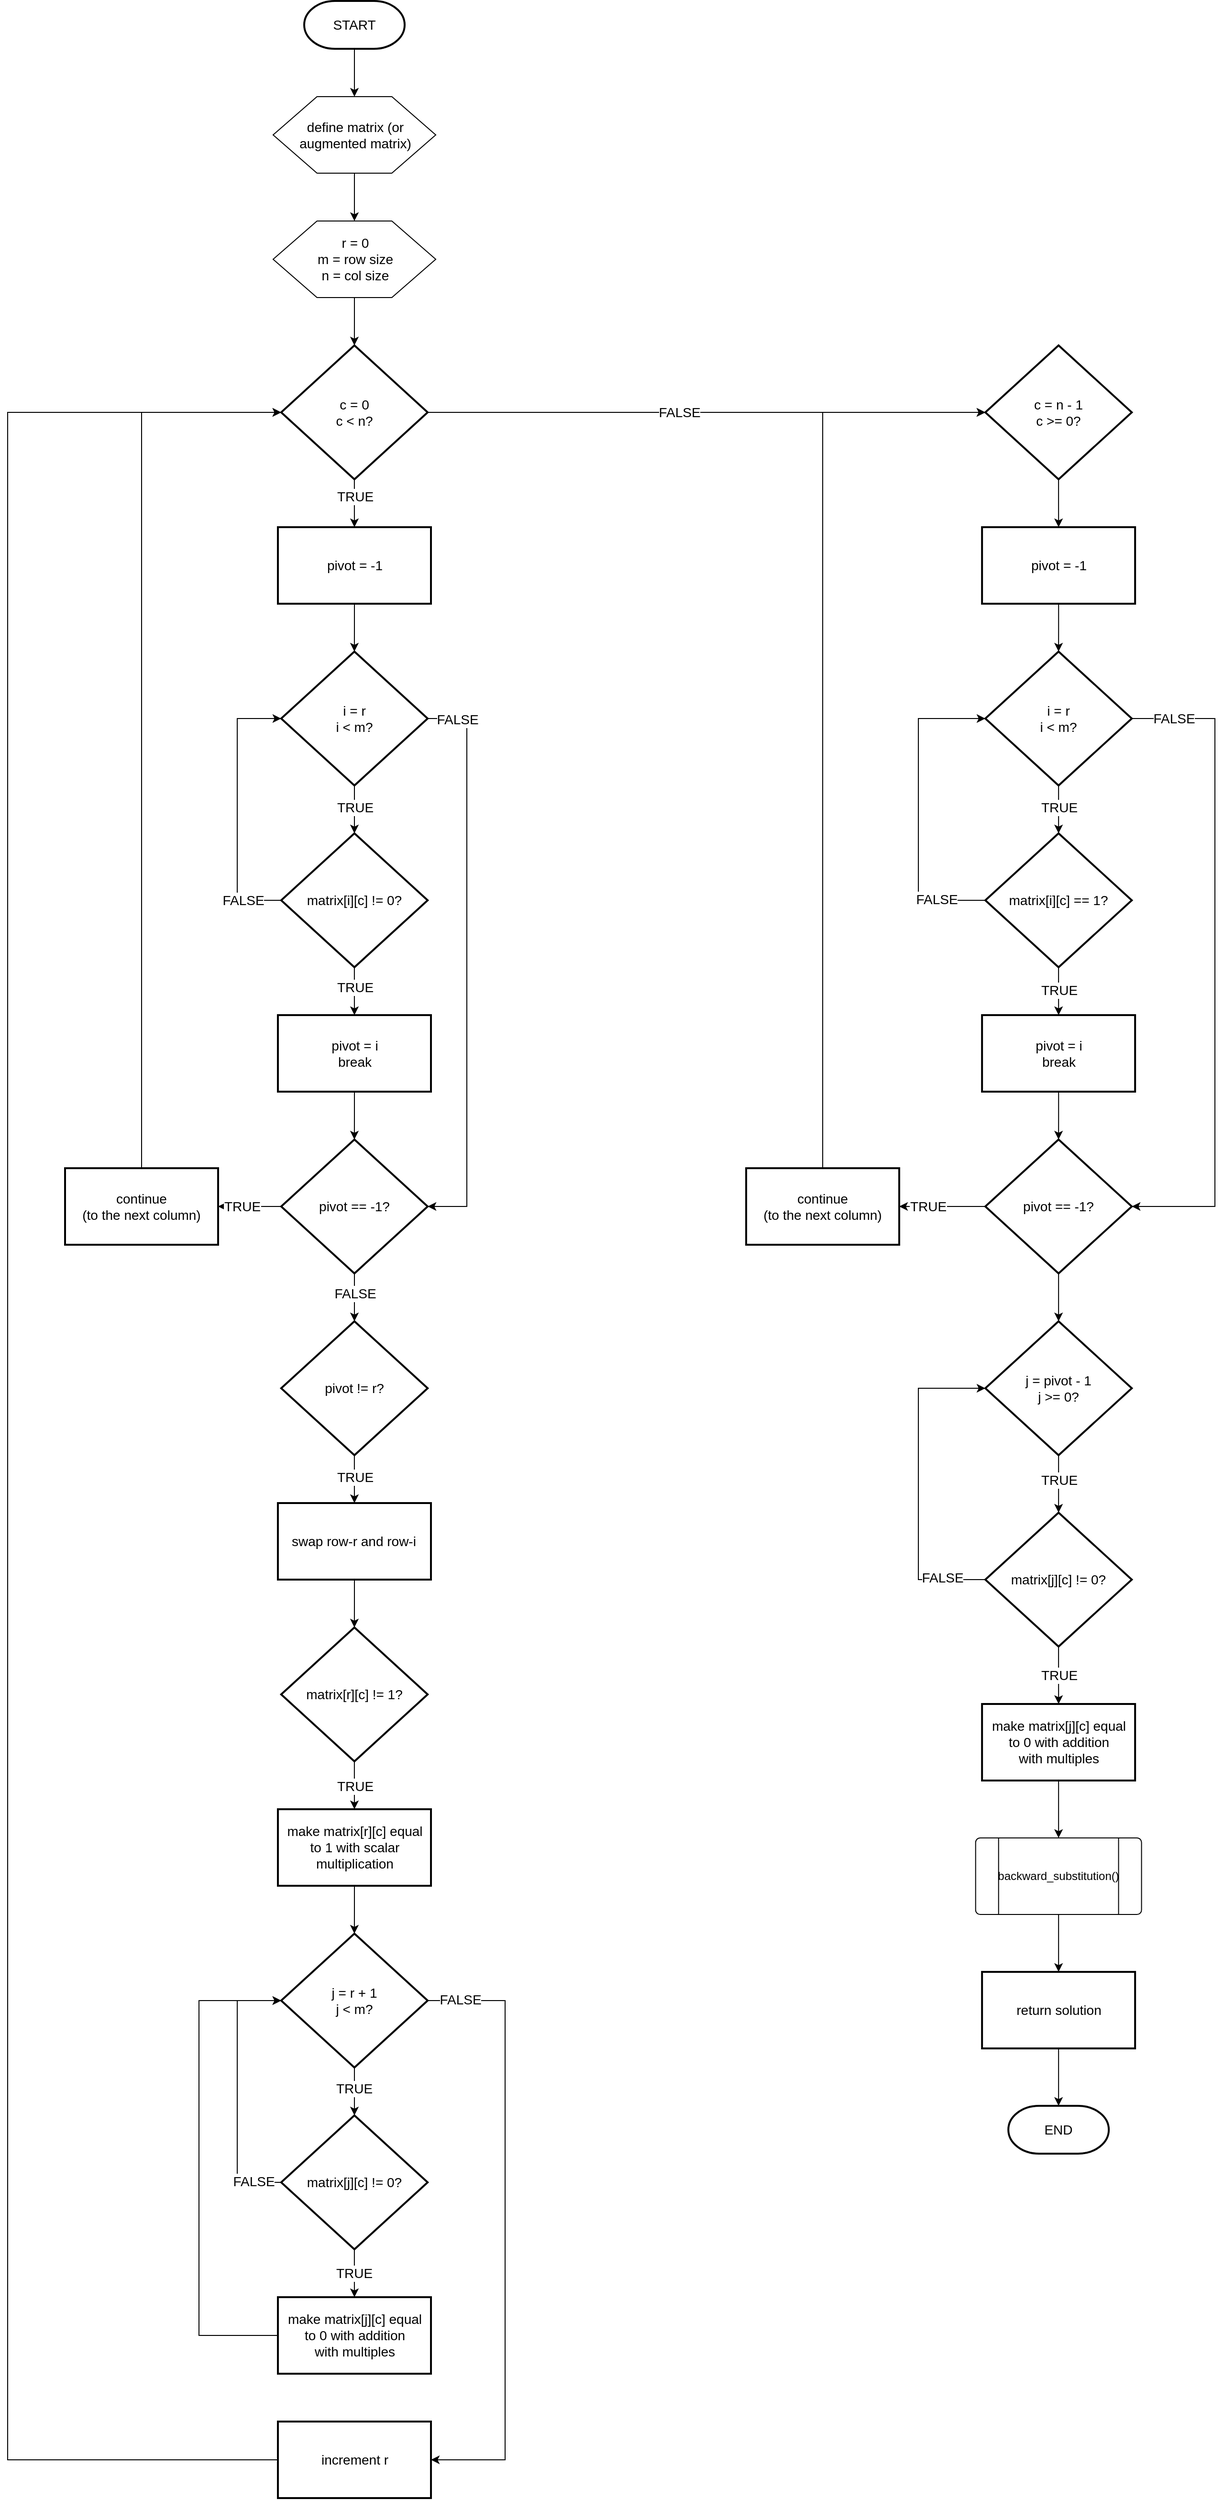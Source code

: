 <mxfile version="28.2.5">
  <diagram name="Page-1" id="B8ATGKGUCtfHbsjk2nlE">
    <mxGraphModel dx="1097" dy="479" grid="1" gridSize="10" guides="1" tooltips="1" connect="1" arrows="1" fold="1" page="1" pageScale="1" pageWidth="850" pageHeight="1100" math="0" shadow="0">
      <root>
        <mxCell id="0" />
        <mxCell id="1" parent="0" />
        <mxCell id="2PGb_5sdSbK1ZhWCOYF--1" value="" style="edgeStyle=orthogonalEdgeStyle;rounded=0;orthogonalLoop=1;jettySize=auto;html=1;" edge="1" parent="1" source="2PGb_5sdSbK1ZhWCOYF--2" target="2PGb_5sdSbK1ZhWCOYF--4">
          <mxGeometry relative="1" as="geometry" />
        </mxCell>
        <mxCell id="2PGb_5sdSbK1ZhWCOYF--2" value="START" style="strokeWidth=2;html=1;shape=mxgraph.flowchart.terminator;whiteSpace=wrap;fontSize=14;" vertex="1" parent="1">
          <mxGeometry x="418" y="50" width="105" height="50" as="geometry" />
        </mxCell>
        <mxCell id="2PGb_5sdSbK1ZhWCOYF--3" value="" style="edgeStyle=orthogonalEdgeStyle;rounded=0;orthogonalLoop=1;jettySize=auto;html=1;" edge="1" parent="1" source="2PGb_5sdSbK1ZhWCOYF--4" target="2PGb_5sdSbK1ZhWCOYF--6">
          <mxGeometry relative="1" as="geometry" />
        </mxCell>
        <mxCell id="2PGb_5sdSbK1ZhWCOYF--4" value="define matrix (or&lt;div&gt;augmented matrix)&lt;/div&gt;" style="verticalLabelPosition=middle;verticalAlign=middle;html=1;shape=hexagon;perimeter=hexagonPerimeter2;arcSize=6;size=0.27;labelPosition=center;align=center;fontSize=14;" vertex="1" parent="1">
          <mxGeometry x="385.5" y="150" width="170" height="80" as="geometry" />
        </mxCell>
        <mxCell id="2PGb_5sdSbK1ZhWCOYF--5" value="" style="edgeStyle=orthogonalEdgeStyle;rounded=0;orthogonalLoop=1;jettySize=auto;html=1;" edge="1" parent="1" source="2PGb_5sdSbK1ZhWCOYF--6" target="2PGb_5sdSbK1ZhWCOYF--11">
          <mxGeometry relative="1" as="geometry" />
        </mxCell>
        <mxCell id="2PGb_5sdSbK1ZhWCOYF--6" value="r = 0&lt;div&gt;m = row size&lt;/div&gt;&lt;div&gt;n = col size&lt;/div&gt;" style="verticalLabelPosition=middle;verticalAlign=middle;html=1;shape=hexagon;perimeter=hexagonPerimeter2;arcSize=6;size=0.27;labelPosition=center;align=center;fontSize=14;" vertex="1" parent="1">
          <mxGeometry x="385.5" y="280" width="170" height="80" as="geometry" />
        </mxCell>
        <mxCell id="2PGb_5sdSbK1ZhWCOYF--7" value="" style="edgeStyle=orthogonalEdgeStyle;rounded=0;orthogonalLoop=1;jettySize=auto;html=1;" edge="1" parent="1" source="2PGb_5sdSbK1ZhWCOYF--11" target="2PGb_5sdSbK1ZhWCOYF--13">
          <mxGeometry relative="1" as="geometry" />
        </mxCell>
        <mxCell id="2PGb_5sdSbK1ZhWCOYF--8" value="&lt;font style=&quot;font-size: 14px;&quot;&gt;TRUE&lt;/font&gt;" style="edgeLabel;html=1;align=center;verticalAlign=middle;resizable=0;points=[];" vertex="1" connectable="0" parent="2PGb_5sdSbK1ZhWCOYF--7">
          <mxGeometry x="-0.272" relative="1" as="geometry">
            <mxPoint as="offset" />
          </mxGeometry>
        </mxCell>
        <mxCell id="2PGb_5sdSbK1ZhWCOYF--11" value="c = 0&lt;div&gt;c &amp;lt; n?&lt;/div&gt;" style="strokeWidth=2;html=1;shape=mxgraph.flowchart.decision;whiteSpace=wrap;fontSize=14;" vertex="1" parent="1">
          <mxGeometry x="393.93" y="410" width="153.13" height="140" as="geometry" />
        </mxCell>
        <mxCell id="2PGb_5sdSbK1ZhWCOYF--12" value="" style="edgeStyle=orthogonalEdgeStyle;rounded=0;orthogonalLoop=1;jettySize=auto;html=1;" edge="1" parent="1" source="2PGb_5sdSbK1ZhWCOYF--13" target="2PGb_5sdSbK1ZhWCOYF--16">
          <mxGeometry relative="1" as="geometry" />
        </mxCell>
        <mxCell id="2PGb_5sdSbK1ZhWCOYF--13" value="pivot = -1" style="rounded=1;whiteSpace=wrap;html=1;absoluteArcSize=1;arcSize=0;strokeWidth=2;fontSize=14;" vertex="1" parent="1">
          <mxGeometry x="390.5" y="600" width="160" height="80" as="geometry" />
        </mxCell>
        <mxCell id="2PGb_5sdSbK1ZhWCOYF--14" value="" style="edgeStyle=orthogonalEdgeStyle;rounded=0;orthogonalLoop=1;jettySize=auto;html=1;" edge="1" parent="1" source="2PGb_5sdSbK1ZhWCOYF--16" target="2PGb_5sdSbK1ZhWCOYF--19">
          <mxGeometry relative="1" as="geometry" />
        </mxCell>
        <mxCell id="2PGb_5sdSbK1ZhWCOYF--15" value="&lt;font style=&quot;font-size: 14px;&quot;&gt;TRUE&lt;/font&gt;" style="edgeLabel;html=1;align=center;verticalAlign=middle;resizable=0;points=[];" vertex="1" connectable="0" parent="2PGb_5sdSbK1ZhWCOYF--14">
          <mxGeometry x="-0.096" relative="1" as="geometry">
            <mxPoint as="offset" />
          </mxGeometry>
        </mxCell>
        <mxCell id="2PGb_5sdSbK1ZhWCOYF--16" value="i = r&lt;div&gt;i &amp;lt; m?&lt;/div&gt;" style="strokeWidth=2;html=1;shape=mxgraph.flowchart.decision;whiteSpace=wrap;fontSize=14;" vertex="1" parent="1">
          <mxGeometry x="393.93" y="730" width="153.13" height="140" as="geometry" />
        </mxCell>
        <mxCell id="2PGb_5sdSbK1ZhWCOYF--17" value="" style="edgeStyle=orthogonalEdgeStyle;rounded=0;orthogonalLoop=1;jettySize=auto;html=1;" edge="1" parent="1" source="2PGb_5sdSbK1ZhWCOYF--19" target="2PGb_5sdSbK1ZhWCOYF--21">
          <mxGeometry relative="1" as="geometry" />
        </mxCell>
        <mxCell id="2PGb_5sdSbK1ZhWCOYF--18" value="&lt;font style=&quot;font-size: 14px;&quot;&gt;TRUE&lt;/font&gt;" style="edgeLabel;html=1;align=center;verticalAlign=middle;resizable=0;points=[];" vertex="1" connectable="0" parent="2PGb_5sdSbK1ZhWCOYF--17">
          <mxGeometry x="-0.187" relative="1" as="geometry">
            <mxPoint as="offset" />
          </mxGeometry>
        </mxCell>
        <mxCell id="2PGb_5sdSbK1ZhWCOYF--19" value="matrix[i][c] != 0?" style="strokeWidth=2;html=1;shape=mxgraph.flowchart.decision;whiteSpace=wrap;fontSize=14;" vertex="1" parent="1">
          <mxGeometry x="393.93" y="920" width="153.13" height="140" as="geometry" />
        </mxCell>
        <mxCell id="2PGb_5sdSbK1ZhWCOYF--20" value="" style="edgeStyle=orthogonalEdgeStyle;rounded=0;orthogonalLoop=1;jettySize=auto;html=1;" edge="1" parent="1" source="2PGb_5sdSbK1ZhWCOYF--21" target="2PGb_5sdSbK1ZhWCOYF--28">
          <mxGeometry relative="1" as="geometry" />
        </mxCell>
        <mxCell id="2PGb_5sdSbK1ZhWCOYF--21" value="pivot = i&lt;div&gt;break&lt;/div&gt;" style="rounded=1;whiteSpace=wrap;html=1;absoluteArcSize=1;arcSize=0;strokeWidth=2;fontSize=14;" vertex="1" parent="1">
          <mxGeometry x="390.5" y="1110" width="160" height="80" as="geometry" />
        </mxCell>
        <mxCell id="2PGb_5sdSbK1ZhWCOYF--22" style="edgeStyle=orthogonalEdgeStyle;rounded=0;orthogonalLoop=1;jettySize=auto;html=1;exitX=0;exitY=0.5;exitDx=0;exitDy=0;exitPerimeter=0;entryX=0;entryY=0.5;entryDx=0;entryDy=0;entryPerimeter=0;" edge="1" parent="1" source="2PGb_5sdSbK1ZhWCOYF--19" target="2PGb_5sdSbK1ZhWCOYF--16">
          <mxGeometry relative="1" as="geometry">
            <Array as="points">
              <mxPoint x="348" y="990" />
              <mxPoint x="348" y="800" />
            </Array>
          </mxGeometry>
        </mxCell>
        <mxCell id="2PGb_5sdSbK1ZhWCOYF--23" value="&lt;font style=&quot;font-size: 14px;&quot;&gt;FALSE&lt;/font&gt;" style="edgeLabel;html=1;align=center;verticalAlign=middle;resizable=0;points=[];" vertex="1" connectable="0" parent="2PGb_5sdSbK1ZhWCOYF--22">
          <mxGeometry x="-0.717" relative="1" as="geometry">
            <mxPoint as="offset" />
          </mxGeometry>
        </mxCell>
        <mxCell id="2PGb_5sdSbK1ZhWCOYF--24" value="" style="edgeStyle=orthogonalEdgeStyle;rounded=0;orthogonalLoop=1;jettySize=auto;html=1;" edge="1" parent="1" source="2PGb_5sdSbK1ZhWCOYF--28" target="2PGb_5sdSbK1ZhWCOYF--31">
          <mxGeometry relative="1" as="geometry" />
        </mxCell>
        <mxCell id="2PGb_5sdSbK1ZhWCOYF--25" value="&lt;span style=&quot;font-size: 14px;&quot;&gt;TRUE&lt;/span&gt;" style="edgeLabel;html=1;align=center;verticalAlign=middle;resizable=0;points=[];" vertex="1" connectable="0" parent="2PGb_5sdSbK1ZhWCOYF--24">
          <mxGeometry x="0.252" relative="1" as="geometry">
            <mxPoint as="offset" />
          </mxGeometry>
        </mxCell>
        <mxCell id="2PGb_5sdSbK1ZhWCOYF--26" value="" style="edgeStyle=orthogonalEdgeStyle;rounded=0;orthogonalLoop=1;jettySize=auto;html=1;" edge="1" parent="1" source="2PGb_5sdSbK1ZhWCOYF--28" target="2PGb_5sdSbK1ZhWCOYF--35">
          <mxGeometry relative="1" as="geometry" />
        </mxCell>
        <mxCell id="2PGb_5sdSbK1ZhWCOYF--27" value="&lt;span style=&quot;font-size: 14px;&quot;&gt;FALSE&lt;/span&gt;" style="edgeLabel;html=1;align=center;verticalAlign=middle;resizable=0;points=[];" vertex="1" connectable="0" parent="2PGb_5sdSbK1ZhWCOYF--26">
          <mxGeometry x="-0.176" relative="1" as="geometry">
            <mxPoint as="offset" />
          </mxGeometry>
        </mxCell>
        <mxCell id="2PGb_5sdSbK1ZhWCOYF--28" value="pivot == -1?" style="strokeWidth=2;html=1;shape=mxgraph.flowchart.decision;whiteSpace=wrap;fontSize=14;" vertex="1" parent="1">
          <mxGeometry x="393.94" y="1240" width="153.13" height="140" as="geometry" />
        </mxCell>
        <mxCell id="2PGb_5sdSbK1ZhWCOYF--29" style="edgeStyle=orthogonalEdgeStyle;rounded=0;orthogonalLoop=1;jettySize=auto;html=1;exitX=1;exitY=0.5;exitDx=0;exitDy=0;exitPerimeter=0;entryX=1;entryY=0.5;entryDx=0;entryDy=0;entryPerimeter=0;" edge="1" parent="1" source="2PGb_5sdSbK1ZhWCOYF--16" target="2PGb_5sdSbK1ZhWCOYF--28">
          <mxGeometry relative="1" as="geometry">
            <Array as="points">
              <mxPoint x="588" y="800" />
              <mxPoint x="588" y="1310" />
            </Array>
          </mxGeometry>
        </mxCell>
        <mxCell id="2PGb_5sdSbK1ZhWCOYF--30" value="&lt;span style=&quot;font-size: 14px;&quot;&gt;FALSE&lt;/span&gt;" style="edgeLabel;html=1;align=center;verticalAlign=middle;resizable=0;points=[];" vertex="1" connectable="0" parent="2PGb_5sdSbK1ZhWCOYF--29">
          <mxGeometry x="-0.895" y="-1" relative="1" as="geometry">
            <mxPoint as="offset" />
          </mxGeometry>
        </mxCell>
        <mxCell id="2PGb_5sdSbK1ZhWCOYF--31" value="continue&lt;div&gt;(to the next column)&lt;/div&gt;" style="rounded=1;whiteSpace=wrap;html=1;absoluteArcSize=1;arcSize=0;strokeWidth=2;fontSize=14;" vertex="1" parent="1">
          <mxGeometry x="168" y="1270" width="160" height="80" as="geometry" />
        </mxCell>
        <mxCell id="2PGb_5sdSbK1ZhWCOYF--32" style="edgeStyle=orthogonalEdgeStyle;rounded=0;orthogonalLoop=1;jettySize=auto;html=1;exitX=0.5;exitY=0;exitDx=0;exitDy=0;entryX=0;entryY=0.5;entryDx=0;entryDy=0;entryPerimeter=0;" edge="1" parent="1" source="2PGb_5sdSbK1ZhWCOYF--31" target="2PGb_5sdSbK1ZhWCOYF--11">
          <mxGeometry relative="1" as="geometry" />
        </mxCell>
        <mxCell id="2PGb_5sdSbK1ZhWCOYF--33" value="" style="edgeStyle=orthogonalEdgeStyle;rounded=0;orthogonalLoop=1;jettySize=auto;html=1;" edge="1" parent="1" source="2PGb_5sdSbK1ZhWCOYF--35" target="2PGb_5sdSbK1ZhWCOYF--37">
          <mxGeometry relative="1" as="geometry" />
        </mxCell>
        <mxCell id="2PGb_5sdSbK1ZhWCOYF--34" value="&lt;font style=&quot;font-size: 14px;&quot;&gt;TRUE&lt;/font&gt;" style="edgeLabel;html=1;align=center;verticalAlign=middle;resizable=0;points=[];" vertex="1" connectable="0" parent="2PGb_5sdSbK1ZhWCOYF--33">
          <mxGeometry x="-0.087" relative="1" as="geometry">
            <mxPoint as="offset" />
          </mxGeometry>
        </mxCell>
        <mxCell id="2PGb_5sdSbK1ZhWCOYF--35" value="pivot != r?" style="strokeWidth=2;html=1;shape=mxgraph.flowchart.decision;whiteSpace=wrap;fontSize=14;" vertex="1" parent="1">
          <mxGeometry x="393.94" y="1430" width="153.13" height="140" as="geometry" />
        </mxCell>
        <mxCell id="2PGb_5sdSbK1ZhWCOYF--36" value="" style="edgeStyle=orthogonalEdgeStyle;rounded=0;orthogonalLoop=1;jettySize=auto;html=1;" edge="1" parent="1" source="2PGb_5sdSbK1ZhWCOYF--37" target="2PGb_5sdSbK1ZhWCOYF--40">
          <mxGeometry relative="1" as="geometry" />
        </mxCell>
        <mxCell id="2PGb_5sdSbK1ZhWCOYF--37" value="swap row-r and row-i" style="rounded=1;whiteSpace=wrap;html=1;absoluteArcSize=1;arcSize=0;strokeWidth=2;fontSize=14;" vertex="1" parent="1">
          <mxGeometry x="390.49" y="1620" width="160" height="80" as="geometry" />
        </mxCell>
        <mxCell id="2PGb_5sdSbK1ZhWCOYF--38" value="" style="edgeStyle=orthogonalEdgeStyle;rounded=0;orthogonalLoop=1;jettySize=auto;html=1;" edge="1" parent="1" source="2PGb_5sdSbK1ZhWCOYF--40" target="2PGb_5sdSbK1ZhWCOYF--42">
          <mxGeometry relative="1" as="geometry" />
        </mxCell>
        <mxCell id="2PGb_5sdSbK1ZhWCOYF--39" value="&lt;span style=&quot;font-size: 14px;&quot;&gt;TRUE&lt;/span&gt;" style="edgeLabel;html=1;align=center;verticalAlign=middle;resizable=0;points=[];" vertex="1" connectable="0" parent="2PGb_5sdSbK1ZhWCOYF--38">
          <mxGeometry x="0.016" relative="1" as="geometry">
            <mxPoint as="offset" />
          </mxGeometry>
        </mxCell>
        <mxCell id="2PGb_5sdSbK1ZhWCOYF--40" value="matrix[r][c] != 1?" style="strokeWidth=2;html=1;shape=mxgraph.flowchart.decision;whiteSpace=wrap;fontSize=14;" vertex="1" parent="1">
          <mxGeometry x="393.92" y="1750" width="153.13" height="140" as="geometry" />
        </mxCell>
        <mxCell id="2PGb_5sdSbK1ZhWCOYF--41" value="" style="edgeStyle=orthogonalEdgeStyle;rounded=0;orthogonalLoop=1;jettySize=auto;html=1;" edge="1" parent="1" source="2PGb_5sdSbK1ZhWCOYF--42" target="2PGb_5sdSbK1ZhWCOYF--47">
          <mxGeometry relative="1" as="geometry" />
        </mxCell>
        <mxCell id="2PGb_5sdSbK1ZhWCOYF--42" value="make matrix[r][c] equal&lt;div&gt;to 1 with scalar&lt;/div&gt;&lt;div&gt;multiplication&lt;/div&gt;" style="rounded=1;whiteSpace=wrap;html=1;absoluteArcSize=1;arcSize=0;strokeWidth=2;fontSize=14;" vertex="1" parent="1">
          <mxGeometry x="390.51" y="1940" width="160" height="80" as="geometry" />
        </mxCell>
        <mxCell id="2PGb_5sdSbK1ZhWCOYF--43" value="" style="edgeStyle=orthogonalEdgeStyle;rounded=0;orthogonalLoop=1;jettySize=auto;html=1;" edge="1" parent="1" source="2PGb_5sdSbK1ZhWCOYF--47" target="2PGb_5sdSbK1ZhWCOYF--50">
          <mxGeometry relative="1" as="geometry" />
        </mxCell>
        <mxCell id="2PGb_5sdSbK1ZhWCOYF--44" value="&lt;span style=&quot;font-size: 14px;&quot;&gt;TRUE&lt;/span&gt;" style="edgeLabel;html=1;align=center;verticalAlign=middle;resizable=0;points=[];" vertex="1" connectable="0" parent="2PGb_5sdSbK1ZhWCOYF--43">
          <mxGeometry x="-0.12" y="-1" relative="1" as="geometry">
            <mxPoint as="offset" />
          </mxGeometry>
        </mxCell>
        <mxCell id="2PGb_5sdSbK1ZhWCOYF--45" style="edgeStyle=orthogonalEdgeStyle;rounded=0;orthogonalLoop=1;jettySize=auto;html=1;exitX=1;exitY=0.5;exitDx=0;exitDy=0;exitPerimeter=0;entryX=1;entryY=0.5;entryDx=0;entryDy=0;" edge="1" parent="1" source="2PGb_5sdSbK1ZhWCOYF--47" target="2PGb_5sdSbK1ZhWCOYF--55">
          <mxGeometry relative="1" as="geometry">
            <Array as="points">
              <mxPoint x="628" y="2140" />
              <mxPoint x="628" y="2620" />
            </Array>
          </mxGeometry>
        </mxCell>
        <mxCell id="2PGb_5sdSbK1ZhWCOYF--46" value="&lt;span style=&quot;font-size: 14px;&quot;&gt;FALSE&lt;/span&gt;" style="edgeLabel;html=1;align=center;verticalAlign=middle;resizable=0;points=[];" vertex="1" connectable="0" parent="2PGb_5sdSbK1ZhWCOYF--45">
          <mxGeometry x="-0.894" y="1" relative="1" as="geometry">
            <mxPoint as="offset" />
          </mxGeometry>
        </mxCell>
        <mxCell id="2PGb_5sdSbK1ZhWCOYF--47" value="j = r + 1&lt;div&gt;j &amp;lt; m?&lt;/div&gt;" style="strokeWidth=2;html=1;shape=mxgraph.flowchart.decision;whiteSpace=wrap;fontSize=14;" vertex="1" parent="1">
          <mxGeometry x="393.92" y="2070" width="153.13" height="140" as="geometry" />
        </mxCell>
        <mxCell id="2PGb_5sdSbK1ZhWCOYF--48" value="" style="edgeStyle=orthogonalEdgeStyle;rounded=0;orthogonalLoop=1;jettySize=auto;html=1;" edge="1" parent="1" source="2PGb_5sdSbK1ZhWCOYF--50" target="2PGb_5sdSbK1ZhWCOYF--51">
          <mxGeometry relative="1" as="geometry" />
        </mxCell>
        <mxCell id="2PGb_5sdSbK1ZhWCOYF--49" value="&lt;font style=&quot;font-size: 14px;&quot;&gt;TRUE&lt;/font&gt;" style="edgeLabel;html=1;align=center;verticalAlign=middle;resizable=0;points=[];" vertex="1" connectable="0" parent="2PGb_5sdSbK1ZhWCOYF--48">
          <mxGeometry x="-0.022" y="-1" relative="1" as="geometry">
            <mxPoint as="offset" />
          </mxGeometry>
        </mxCell>
        <mxCell id="2PGb_5sdSbK1ZhWCOYF--50" value="matrix[j][c] != 0?" style="strokeWidth=2;html=1;shape=mxgraph.flowchart.decision;whiteSpace=wrap;fontSize=14;" vertex="1" parent="1">
          <mxGeometry x="393.92" y="2260" width="153.13" height="140" as="geometry" />
        </mxCell>
        <mxCell id="2PGb_5sdSbK1ZhWCOYF--51" value="make matrix[j][c] equal&lt;div&gt;to 0 with addition&lt;/div&gt;&lt;div&gt;with multiples&lt;/div&gt;" style="rounded=1;whiteSpace=wrap;html=1;absoluteArcSize=1;arcSize=0;strokeWidth=2;fontSize=14;" vertex="1" parent="1">
          <mxGeometry x="390.51" y="2450" width="160" height="80" as="geometry" />
        </mxCell>
        <mxCell id="2PGb_5sdSbK1ZhWCOYF--52" style="edgeStyle=orthogonalEdgeStyle;rounded=0;orthogonalLoop=1;jettySize=auto;html=1;exitX=0;exitY=0.5;exitDx=0;exitDy=0;exitPerimeter=0;entryX=0;entryY=0.5;entryDx=0;entryDy=0;entryPerimeter=0;" edge="1" parent="1" source="2PGb_5sdSbK1ZhWCOYF--50" target="2PGb_5sdSbK1ZhWCOYF--47">
          <mxGeometry relative="1" as="geometry">
            <Array as="points">
              <mxPoint x="348" y="2330" />
              <mxPoint x="348" y="2140" />
            </Array>
          </mxGeometry>
        </mxCell>
        <mxCell id="2PGb_5sdSbK1ZhWCOYF--53" value="&lt;font style=&quot;font-size: 14px;&quot;&gt;FALSE&lt;/font&gt;" style="edgeLabel;html=1;align=center;verticalAlign=middle;resizable=0;points=[];" vertex="1" connectable="0" parent="2PGb_5sdSbK1ZhWCOYF--52">
          <mxGeometry x="-0.794" y="-1" relative="1" as="geometry">
            <mxPoint as="offset" />
          </mxGeometry>
        </mxCell>
        <mxCell id="2PGb_5sdSbK1ZhWCOYF--54" style="edgeStyle=orthogonalEdgeStyle;rounded=0;orthogonalLoop=1;jettySize=auto;html=1;exitX=0;exitY=0.5;exitDx=0;exitDy=0;entryX=0;entryY=0.5;entryDx=0;entryDy=0;entryPerimeter=0;" edge="1" parent="1" source="2PGb_5sdSbK1ZhWCOYF--51" target="2PGb_5sdSbK1ZhWCOYF--47">
          <mxGeometry relative="1" as="geometry">
            <Array as="points">
              <mxPoint x="308" y="2490" />
              <mxPoint x="308" y="2140" />
            </Array>
          </mxGeometry>
        </mxCell>
        <mxCell id="2PGb_5sdSbK1ZhWCOYF--55" value="increment r" style="rounded=1;whiteSpace=wrap;html=1;absoluteArcSize=1;arcSize=0;strokeWidth=2;fontSize=14;" vertex="1" parent="1">
          <mxGeometry x="390.51" y="2580" width="160" height="80" as="geometry" />
        </mxCell>
        <mxCell id="2PGb_5sdSbK1ZhWCOYF--56" style="edgeStyle=orthogonalEdgeStyle;rounded=0;orthogonalLoop=1;jettySize=auto;html=1;exitX=0;exitY=0.5;exitDx=0;exitDy=0;entryX=0;entryY=0.5;entryDx=0;entryDy=0;entryPerimeter=0;" edge="1" parent="1" source="2PGb_5sdSbK1ZhWCOYF--55" target="2PGb_5sdSbK1ZhWCOYF--11">
          <mxGeometry relative="1" as="geometry">
            <Array as="points">
              <mxPoint x="108" y="2620" />
              <mxPoint x="108" y="480" />
            </Array>
          </mxGeometry>
        </mxCell>
        <mxCell id="2PGb_5sdSbK1ZhWCOYF--63" value="" style="edgeStyle=orthogonalEdgeStyle;rounded=0;orthogonalLoop=1;jettySize=auto;html=1;" edge="1" parent="1" source="2PGb_5sdSbK1ZhWCOYF--58" target="2PGb_5sdSbK1ZhWCOYF--62">
          <mxGeometry relative="1" as="geometry" />
        </mxCell>
        <mxCell id="2PGb_5sdSbK1ZhWCOYF--58" value="c = n - 1&lt;div&gt;c &amp;gt;= 0?&lt;/div&gt;" style="strokeWidth=2;html=1;shape=mxgraph.flowchart.decision;whiteSpace=wrap;fontSize=14;" vertex="1" parent="1">
          <mxGeometry x="1130" y="410" width="153.13" height="140" as="geometry" />
        </mxCell>
        <mxCell id="2PGb_5sdSbK1ZhWCOYF--59" style="edgeStyle=orthogonalEdgeStyle;rounded=0;orthogonalLoop=1;jettySize=auto;html=1;exitX=1;exitY=0.5;exitDx=0;exitDy=0;exitPerimeter=0;entryX=0;entryY=0.5;entryDx=0;entryDy=0;entryPerimeter=0;" edge="1" parent="1" source="2PGb_5sdSbK1ZhWCOYF--11" target="2PGb_5sdSbK1ZhWCOYF--58">
          <mxGeometry relative="1" as="geometry" />
        </mxCell>
        <mxCell id="2PGb_5sdSbK1ZhWCOYF--61" value="&lt;span style=&quot;font-size: 14px;&quot;&gt;FALSE&lt;/span&gt;" style="edgeLabel;html=1;align=center;verticalAlign=middle;resizable=0;points=[];" vertex="1" connectable="0" parent="2PGb_5sdSbK1ZhWCOYF--59">
          <mxGeometry x="-0.098" relative="1" as="geometry">
            <mxPoint as="offset" />
          </mxGeometry>
        </mxCell>
        <mxCell id="2PGb_5sdSbK1ZhWCOYF--65" value="" style="edgeStyle=orthogonalEdgeStyle;rounded=0;orthogonalLoop=1;jettySize=auto;html=1;" edge="1" parent="1" source="2PGb_5sdSbK1ZhWCOYF--62" target="2PGb_5sdSbK1ZhWCOYF--64">
          <mxGeometry relative="1" as="geometry" />
        </mxCell>
        <mxCell id="2PGb_5sdSbK1ZhWCOYF--62" value="pivot = -1" style="rounded=1;whiteSpace=wrap;html=1;absoluteArcSize=1;arcSize=0;strokeWidth=2;fontSize=14;" vertex="1" parent="1">
          <mxGeometry x="1126.57" y="600" width="160" height="80" as="geometry" />
        </mxCell>
        <mxCell id="2PGb_5sdSbK1ZhWCOYF--67" value="" style="edgeStyle=orthogonalEdgeStyle;rounded=0;orthogonalLoop=1;jettySize=auto;html=1;" edge="1" parent="1" source="2PGb_5sdSbK1ZhWCOYF--64" target="2PGb_5sdSbK1ZhWCOYF--66">
          <mxGeometry relative="1" as="geometry" />
        </mxCell>
        <mxCell id="2PGb_5sdSbK1ZhWCOYF--71" value="&lt;span style=&quot;font-size: 14px;&quot;&gt;TRUE&lt;/span&gt;" style="edgeLabel;html=1;align=center;verticalAlign=middle;resizable=0;points=[];" vertex="1" connectable="0" parent="2PGb_5sdSbK1ZhWCOYF--67">
          <mxGeometry x="-0.103" relative="1" as="geometry">
            <mxPoint as="offset" />
          </mxGeometry>
        </mxCell>
        <mxCell id="2PGb_5sdSbK1ZhWCOYF--64" value="i = r&lt;div&gt;i &amp;lt; m?&lt;/div&gt;" style="strokeWidth=2;html=1;shape=mxgraph.flowchart.decision;whiteSpace=wrap;fontSize=14;" vertex="1" parent="1">
          <mxGeometry x="1130" y="730" width="153.13" height="140" as="geometry" />
        </mxCell>
        <mxCell id="2PGb_5sdSbK1ZhWCOYF--69" value="" style="edgeStyle=orthogonalEdgeStyle;rounded=0;orthogonalLoop=1;jettySize=auto;html=1;" edge="1" parent="1" source="2PGb_5sdSbK1ZhWCOYF--66" target="2PGb_5sdSbK1ZhWCOYF--68">
          <mxGeometry relative="1" as="geometry" />
        </mxCell>
        <mxCell id="2PGb_5sdSbK1ZhWCOYF--70" value="&lt;font style=&quot;font-size: 14px;&quot;&gt;TRUE&lt;/font&gt;" style="edgeLabel;html=1;align=center;verticalAlign=middle;resizable=0;points=[];" vertex="1" connectable="0" parent="2PGb_5sdSbK1ZhWCOYF--69">
          <mxGeometry x="-0.067" relative="1" as="geometry">
            <mxPoint as="offset" />
          </mxGeometry>
        </mxCell>
        <mxCell id="2PGb_5sdSbK1ZhWCOYF--66" value="matrix[i][c] == 1?" style="strokeWidth=2;html=1;shape=mxgraph.flowchart.decision;whiteSpace=wrap;fontSize=14;" vertex="1" parent="1">
          <mxGeometry x="1130" y="920" width="153.13" height="140" as="geometry" />
        </mxCell>
        <mxCell id="2PGb_5sdSbK1ZhWCOYF--77" value="" style="edgeStyle=orthogonalEdgeStyle;rounded=0;orthogonalLoop=1;jettySize=auto;html=1;" edge="1" parent="1" source="2PGb_5sdSbK1ZhWCOYF--68" target="2PGb_5sdSbK1ZhWCOYF--76">
          <mxGeometry relative="1" as="geometry" />
        </mxCell>
        <mxCell id="2PGb_5sdSbK1ZhWCOYF--68" value="pivot = i&lt;div&gt;break&lt;/div&gt;" style="rounded=1;whiteSpace=wrap;html=1;absoluteArcSize=1;arcSize=0;strokeWidth=2;fontSize=14;" vertex="1" parent="1">
          <mxGeometry x="1126.57" y="1110" width="160" height="80" as="geometry" />
        </mxCell>
        <mxCell id="2PGb_5sdSbK1ZhWCOYF--72" style="edgeStyle=orthogonalEdgeStyle;rounded=0;orthogonalLoop=1;jettySize=auto;html=1;exitX=0;exitY=0.5;exitDx=0;exitDy=0;exitPerimeter=0;entryX=0;entryY=0.5;entryDx=0;entryDy=0;entryPerimeter=0;" edge="1" parent="1" source="2PGb_5sdSbK1ZhWCOYF--66" target="2PGb_5sdSbK1ZhWCOYF--64">
          <mxGeometry relative="1" as="geometry">
            <Array as="points">
              <mxPoint x="1060" y="990" />
              <mxPoint x="1060" y="800" />
            </Array>
          </mxGeometry>
        </mxCell>
        <mxCell id="2PGb_5sdSbK1ZhWCOYF--74" value="&lt;font style=&quot;font-size: 14px;&quot;&gt;FALSE&lt;/font&gt;" style="edgeLabel;html=1;align=center;verticalAlign=middle;resizable=0;points=[];" vertex="1" connectable="0" parent="2PGb_5sdSbK1ZhWCOYF--72">
          <mxGeometry x="-0.691" y="-1" relative="1" as="geometry">
            <mxPoint as="offset" />
          </mxGeometry>
        </mxCell>
        <mxCell id="2PGb_5sdSbK1ZhWCOYF--81" value="" style="edgeStyle=orthogonalEdgeStyle;rounded=0;orthogonalLoop=1;jettySize=auto;html=1;" edge="1" parent="1" source="2PGb_5sdSbK1ZhWCOYF--76" target="2PGb_5sdSbK1ZhWCOYF--80">
          <mxGeometry relative="1" as="geometry" />
        </mxCell>
        <mxCell id="2PGb_5sdSbK1ZhWCOYF--82" value="&lt;font style=&quot;font-size: 14px;&quot;&gt;TRUE&lt;/font&gt;" style="edgeLabel;html=1;align=center;verticalAlign=middle;resizable=0;points=[];" vertex="1" connectable="0" parent="2PGb_5sdSbK1ZhWCOYF--81">
          <mxGeometry x="0.337" relative="1" as="geometry">
            <mxPoint as="offset" />
          </mxGeometry>
        </mxCell>
        <mxCell id="2PGb_5sdSbK1ZhWCOYF--85" value="" style="edgeStyle=orthogonalEdgeStyle;rounded=0;orthogonalLoop=1;jettySize=auto;html=1;" edge="1" parent="1" source="2PGb_5sdSbK1ZhWCOYF--76" target="2PGb_5sdSbK1ZhWCOYF--84">
          <mxGeometry relative="1" as="geometry" />
        </mxCell>
        <mxCell id="2PGb_5sdSbK1ZhWCOYF--76" value="pivot == -1?" style="strokeWidth=2;html=1;shape=mxgraph.flowchart.decision;whiteSpace=wrap;fontSize=14;" vertex="1" parent="1">
          <mxGeometry x="1130" y="1240" width="153.13" height="140" as="geometry" />
        </mxCell>
        <mxCell id="2PGb_5sdSbK1ZhWCOYF--78" style="edgeStyle=orthogonalEdgeStyle;rounded=0;orthogonalLoop=1;jettySize=auto;html=1;exitX=1;exitY=0.5;exitDx=0;exitDy=0;exitPerimeter=0;entryX=1;entryY=0.5;entryDx=0;entryDy=0;entryPerimeter=0;" edge="1" parent="1" source="2PGb_5sdSbK1ZhWCOYF--64" target="2PGb_5sdSbK1ZhWCOYF--76">
          <mxGeometry relative="1" as="geometry">
            <Array as="points">
              <mxPoint x="1370" y="800" />
              <mxPoint x="1370" y="1310" />
            </Array>
          </mxGeometry>
        </mxCell>
        <mxCell id="2PGb_5sdSbK1ZhWCOYF--79" value="&lt;font style=&quot;font-size: 14px;&quot;&gt;FALSE&lt;/font&gt;" style="edgeLabel;html=1;align=center;verticalAlign=middle;resizable=0;points=[];" vertex="1" connectable="0" parent="2PGb_5sdSbK1ZhWCOYF--78">
          <mxGeometry x="-0.871" relative="1" as="geometry">
            <mxPoint as="offset" />
          </mxGeometry>
        </mxCell>
        <mxCell id="2PGb_5sdSbK1ZhWCOYF--80" value="continue&lt;div&gt;(to the next column)&lt;/div&gt;" style="rounded=1;whiteSpace=wrap;html=1;absoluteArcSize=1;arcSize=0;strokeWidth=2;fontSize=14;" vertex="1" parent="1">
          <mxGeometry x="880" y="1270" width="160" height="80" as="geometry" />
        </mxCell>
        <mxCell id="2PGb_5sdSbK1ZhWCOYF--83" style="edgeStyle=orthogonalEdgeStyle;rounded=0;orthogonalLoop=1;jettySize=auto;html=1;exitX=0.5;exitY=0;exitDx=0;exitDy=0;entryX=0;entryY=0.5;entryDx=0;entryDy=0;entryPerimeter=0;" edge="1" parent="1" source="2PGb_5sdSbK1ZhWCOYF--80" target="2PGb_5sdSbK1ZhWCOYF--58">
          <mxGeometry relative="1" as="geometry" />
        </mxCell>
        <mxCell id="2PGb_5sdSbK1ZhWCOYF--88" value="" style="edgeStyle=orthogonalEdgeStyle;rounded=0;orthogonalLoop=1;jettySize=auto;html=1;" edge="1" parent="1" source="2PGb_5sdSbK1ZhWCOYF--84" target="2PGb_5sdSbK1ZhWCOYF--87">
          <mxGeometry relative="1" as="geometry" />
        </mxCell>
        <mxCell id="2PGb_5sdSbK1ZhWCOYF--90" value="&lt;font style=&quot;font-size: 14px;&quot;&gt;TRUE&lt;/font&gt;" style="edgeLabel;html=1;align=center;verticalAlign=middle;resizable=0;points=[];" vertex="1" connectable="0" parent="2PGb_5sdSbK1ZhWCOYF--88">
          <mxGeometry x="-0.153" relative="1" as="geometry">
            <mxPoint as="offset" />
          </mxGeometry>
        </mxCell>
        <mxCell id="2PGb_5sdSbK1ZhWCOYF--84" value="j = pivot - 1&lt;div&gt;j &amp;gt;= 0?&lt;/div&gt;" style="strokeWidth=2;html=1;shape=mxgraph.flowchart.decision;whiteSpace=wrap;fontSize=14;" vertex="1" parent="1">
          <mxGeometry x="1130.0" y="1430" width="153.13" height="140" as="geometry" />
        </mxCell>
        <mxCell id="2PGb_5sdSbK1ZhWCOYF--95" value="" style="edgeStyle=orthogonalEdgeStyle;rounded=0;orthogonalLoop=1;jettySize=auto;html=1;" edge="1" parent="1" source="2PGb_5sdSbK1ZhWCOYF--86" target="2PGb_5sdSbK1ZhWCOYF--94">
          <mxGeometry relative="1" as="geometry" />
        </mxCell>
        <mxCell id="2PGb_5sdSbK1ZhWCOYF--86" value="make matrix[j][c] equal&lt;div&gt;to 0 with addition&lt;/div&gt;&lt;div&gt;with multiples&lt;/div&gt;" style="rounded=1;whiteSpace=wrap;html=1;absoluteArcSize=1;arcSize=0;strokeWidth=2;fontSize=14;" vertex="1" parent="1">
          <mxGeometry x="1126.57" y="1830" width="160" height="80" as="geometry" />
        </mxCell>
        <mxCell id="2PGb_5sdSbK1ZhWCOYF--89" value="" style="edgeStyle=orthogonalEdgeStyle;rounded=0;orthogonalLoop=1;jettySize=auto;html=1;" edge="1" parent="1" source="2PGb_5sdSbK1ZhWCOYF--87" target="2PGb_5sdSbK1ZhWCOYF--86">
          <mxGeometry relative="1" as="geometry" />
        </mxCell>
        <mxCell id="2PGb_5sdSbK1ZhWCOYF--91" value="&lt;font style=&quot;font-size: 14px;&quot;&gt;TRUE&lt;/font&gt;" style="edgeLabel;html=1;align=center;verticalAlign=middle;resizable=0;points=[];" vertex="1" connectable="0" parent="2PGb_5sdSbK1ZhWCOYF--89">
          <mxGeometry x="-0.016" relative="1" as="geometry">
            <mxPoint as="offset" />
          </mxGeometry>
        </mxCell>
        <mxCell id="2PGb_5sdSbK1ZhWCOYF--87" value="matrix[j][c] != 0?" style="strokeWidth=2;html=1;shape=mxgraph.flowchart.decision;whiteSpace=wrap;fontSize=14;" vertex="1" parent="1">
          <mxGeometry x="1130.0" y="1630" width="153.13" height="140" as="geometry" />
        </mxCell>
        <mxCell id="2PGb_5sdSbK1ZhWCOYF--92" style="edgeStyle=orthogonalEdgeStyle;rounded=0;orthogonalLoop=1;jettySize=auto;html=1;exitX=0;exitY=0.5;exitDx=0;exitDy=0;exitPerimeter=0;entryX=0;entryY=0.5;entryDx=0;entryDy=0;entryPerimeter=0;" edge="1" parent="1" source="2PGb_5sdSbK1ZhWCOYF--87" target="2PGb_5sdSbK1ZhWCOYF--84">
          <mxGeometry relative="1" as="geometry">
            <Array as="points">
              <mxPoint x="1060" y="1700" />
              <mxPoint x="1060" y="1500" />
            </Array>
          </mxGeometry>
        </mxCell>
        <mxCell id="2PGb_5sdSbK1ZhWCOYF--93" value="&lt;span style=&quot;font-size: 14px;&quot;&gt;FALSE&lt;/span&gt;" style="edgeLabel;html=1;align=center;verticalAlign=middle;resizable=0;points=[];" vertex="1" connectable="0" parent="2PGb_5sdSbK1ZhWCOYF--92">
          <mxGeometry x="-0.733" y="-2" relative="1" as="geometry">
            <mxPoint as="offset" />
          </mxGeometry>
        </mxCell>
        <mxCell id="2PGb_5sdSbK1ZhWCOYF--97" value="" style="edgeStyle=orthogonalEdgeStyle;rounded=0;orthogonalLoop=1;jettySize=auto;html=1;" edge="1" parent="1" source="2PGb_5sdSbK1ZhWCOYF--94" target="2PGb_5sdSbK1ZhWCOYF--96">
          <mxGeometry relative="1" as="geometry" />
        </mxCell>
        <mxCell id="2PGb_5sdSbK1ZhWCOYF--94" value="backward_substitution()" style="verticalLabelPosition=middle;verticalAlign=middle;html=1;shape=process;whiteSpace=wrap;rounded=1;size=0.14;arcSize=6;align=center;labelPosition=center;" vertex="1" parent="1">
          <mxGeometry x="1119.86" y="1970" width="173.43" height="80" as="geometry" />
        </mxCell>
        <mxCell id="2PGb_5sdSbK1ZhWCOYF--99" value="" style="edgeStyle=orthogonalEdgeStyle;rounded=0;orthogonalLoop=1;jettySize=auto;html=1;" edge="1" parent="1" source="2PGb_5sdSbK1ZhWCOYF--96" target="2PGb_5sdSbK1ZhWCOYF--98">
          <mxGeometry relative="1" as="geometry" />
        </mxCell>
        <mxCell id="2PGb_5sdSbK1ZhWCOYF--96" value="return solution" style="rounded=1;whiteSpace=wrap;html=1;absoluteArcSize=1;arcSize=0;strokeWidth=2;fontSize=14;" vertex="1" parent="1">
          <mxGeometry x="1126.57" y="2110" width="160" height="80" as="geometry" />
        </mxCell>
        <mxCell id="2PGb_5sdSbK1ZhWCOYF--98" value="END" style="strokeWidth=2;html=1;shape=mxgraph.flowchart.terminator;whiteSpace=wrap;fontSize=14;" vertex="1" parent="1">
          <mxGeometry x="1154.07" y="2250" width="105" height="50" as="geometry" />
        </mxCell>
      </root>
    </mxGraphModel>
  </diagram>
</mxfile>
